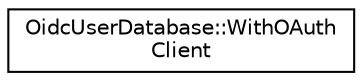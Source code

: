 digraph "Graphical Class Hierarchy"
{
 // LATEX_PDF_SIZE
  edge [fontname="Helvetica",fontsize="10",labelfontname="Helvetica",labelfontsize="10"];
  node [fontname="Helvetica",fontsize="10",shape=record];
  rankdir="LR";
  Node0 [label="OidcUserDatabase::WithOAuth\lClient",height=0.2,width=0.4,color="black", fillcolor="white", style="filled",URL="$structOidcUserDatabase_1_1WithOAuthClient.html",tooltip=" "];
}
